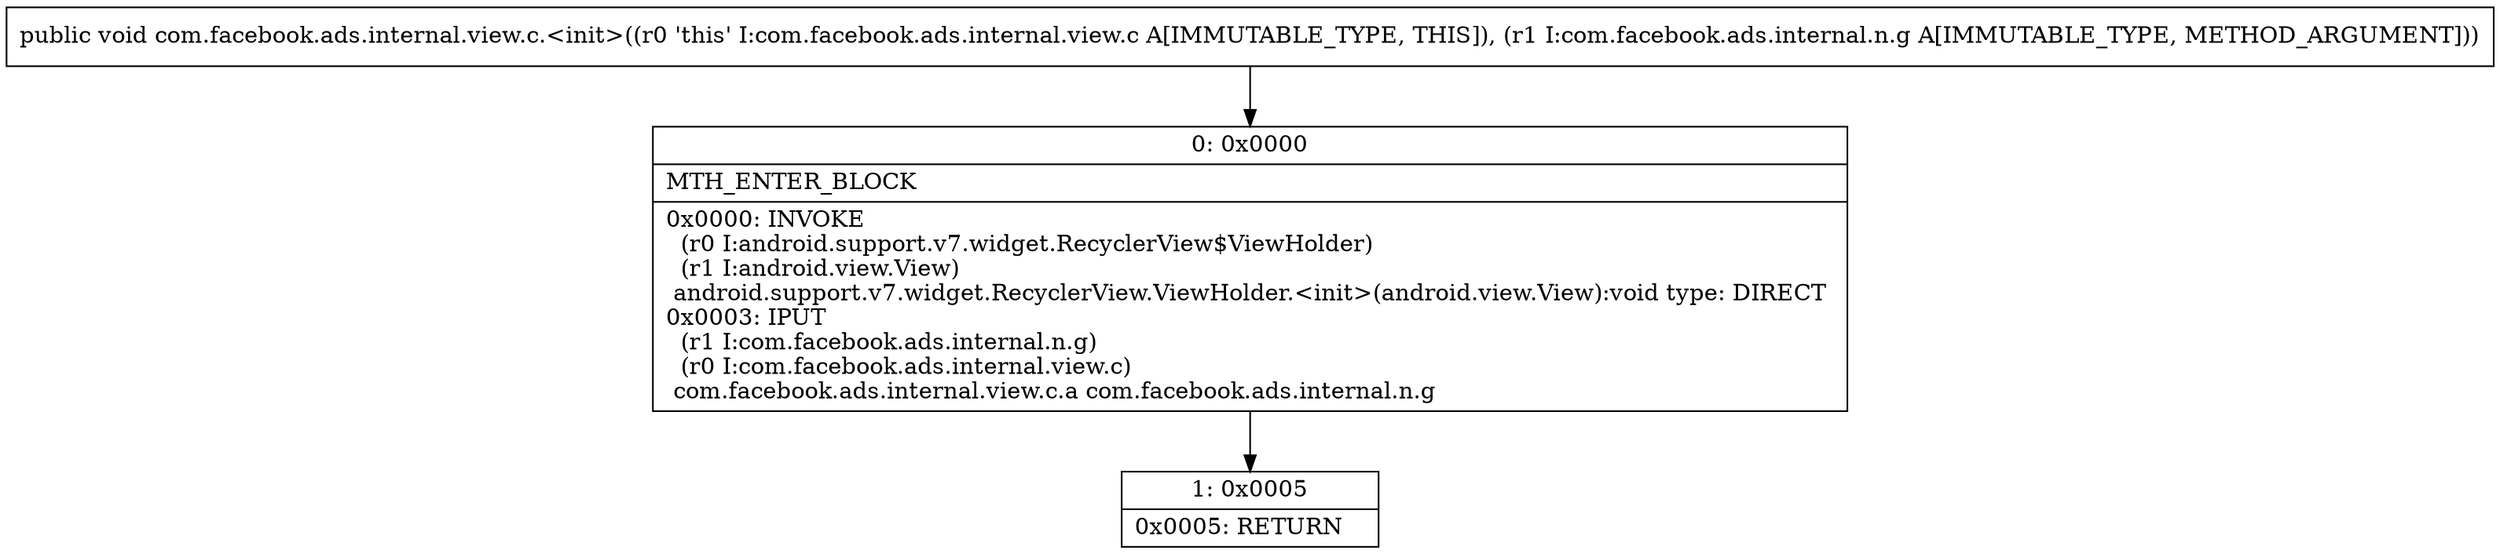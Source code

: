 digraph "CFG forcom.facebook.ads.internal.view.c.\<init\>(Lcom\/facebook\/ads\/internal\/n\/g;)V" {
Node_0 [shape=record,label="{0\:\ 0x0000|MTH_ENTER_BLOCK\l|0x0000: INVOKE  \l  (r0 I:android.support.v7.widget.RecyclerView$ViewHolder)\l  (r1 I:android.view.View)\l android.support.v7.widget.RecyclerView.ViewHolder.\<init\>(android.view.View):void type: DIRECT \l0x0003: IPUT  \l  (r1 I:com.facebook.ads.internal.n.g)\l  (r0 I:com.facebook.ads.internal.view.c)\l com.facebook.ads.internal.view.c.a com.facebook.ads.internal.n.g \l}"];
Node_1 [shape=record,label="{1\:\ 0x0005|0x0005: RETURN   \l}"];
MethodNode[shape=record,label="{public void com.facebook.ads.internal.view.c.\<init\>((r0 'this' I:com.facebook.ads.internal.view.c A[IMMUTABLE_TYPE, THIS]), (r1 I:com.facebook.ads.internal.n.g A[IMMUTABLE_TYPE, METHOD_ARGUMENT])) }"];
MethodNode -> Node_0;
Node_0 -> Node_1;
}

